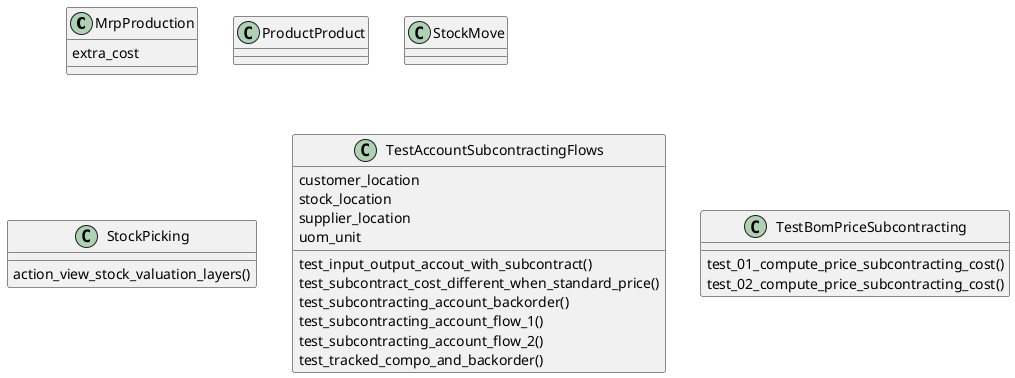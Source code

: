 @startuml classes_mrp_subcontracting_account
set namespaceSeparator none
class "MrpProduction" as odoo_src.odoo.addons.mrp_subcontracting_account.models.mrp_production.MrpProduction {
  extra_cost
}
class "ProductProduct" as odoo_src.odoo.addons.mrp_subcontracting_account.models.product_product.ProductProduct {
}
class "StockMove" as odoo_src.odoo.addons.mrp_subcontracting_account.models.stock_move.StockMove {
}
class "StockPicking" as odoo_src.odoo.addons.mrp_subcontracting_account.models.stock_picking.StockPicking {
  action_view_stock_valuation_layers()
}
class "TestAccountSubcontractingFlows" as odoo_src.odoo.addons.mrp_subcontracting_account.tests.test_subcontracting_account.TestAccountSubcontractingFlows {
  customer_location
  stock_location
  supplier_location
  uom_unit
  test_input_output_accout_with_subcontract()
  test_subcontract_cost_different_when_standard_price()
  test_subcontracting_account_backorder()
  test_subcontracting_account_flow_1()
  test_subcontracting_account_flow_2()
  test_tracked_compo_and_backorder()
}
class "TestBomPriceSubcontracting" as odoo_src.odoo.addons.mrp_subcontracting_account.tests.test_subcontracting_account.TestBomPriceSubcontracting {
  test_01_compute_price_subcontracting_cost()
  test_02_compute_price_subcontracting_cost()
}
@enduml
